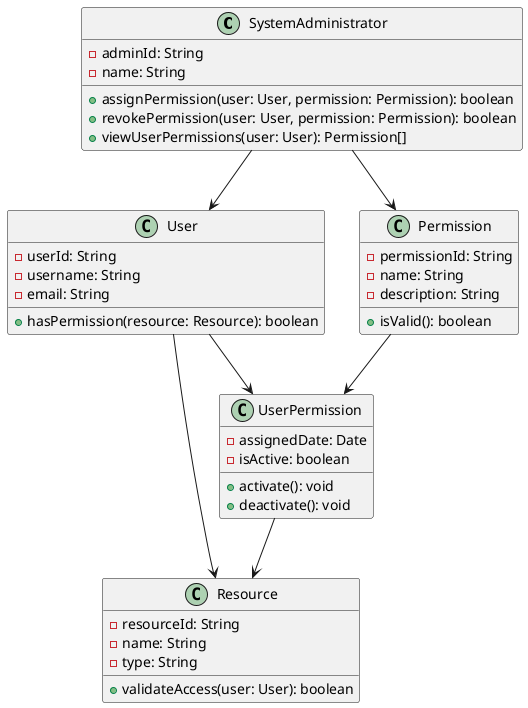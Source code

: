 @startuml
class SystemAdministrator {
    - adminId: String
    - name: String
    + assignPermission(user: User, permission: Permission): boolean
    + revokePermission(user: User, permission: Permission): boolean
    + viewUserPermissions(user: User): Permission[]
}

class User {
    - userId: String
    - username: String
    - email: String
    + hasPermission(resource: Resource): boolean
}

class Permission {
    - permissionId: String
    - name: String
    - description: String
    + isValid(): boolean
}

class Resource {
    - resourceId: String
    - name: String
    - type: String
    + validateAccess(user: User): boolean
}

class UserPermission {
    - assignedDate: Date
    - isActive: boolean
    + activate(): void
    + deactivate(): void
}

SystemAdministrator --> User
SystemAdministrator --> Permission
User --> UserPermission
Permission --> UserPermission
UserPermission --> Resource
User --> Resource
@enduml